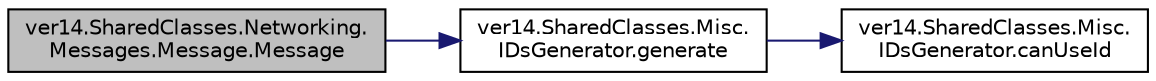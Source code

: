 digraph "ver14.SharedClasses.Networking.Messages.Message.Message"
{
 // LATEX_PDF_SIZE
  edge [fontname="Helvetica",fontsize="10",labelfontname="Helvetica",labelfontsize="10"];
  node [fontname="Helvetica",fontsize="10",shape=record];
  rankdir="LR";
  Node1 [label="ver14.SharedClasses.Networking.\lMessages.Message.Message",height=0.2,width=0.4,color="black", fillcolor="grey75", style="filled", fontcolor="black",tooltip=" "];
  Node1 -> Node2 [color="midnightblue",fontsize="10",style="solid"];
  Node2 [label="ver14.SharedClasses.Misc.\lIDsGenerator.generate",height=0.2,width=0.4,color="black", fillcolor="white", style="filled",URL="$classver14_1_1_shared_classes_1_1_misc_1_1_i_ds_generator.html#a2b8249477b131d118aa2ea94db9d9415",tooltip=" "];
  Node2 -> Node3 [color="midnightblue",fontsize="10",style="solid"];
  Node3 [label="ver14.SharedClasses.Misc.\lIDsGenerator.canUseId",height=0.2,width=0.4,color="black", fillcolor="white", style="filled",URL="$classver14_1_1_shared_classes_1_1_misc_1_1_i_ds_generator.html#abcca1114fa02f3bff56a2875aedd362c",tooltip=" "];
}
